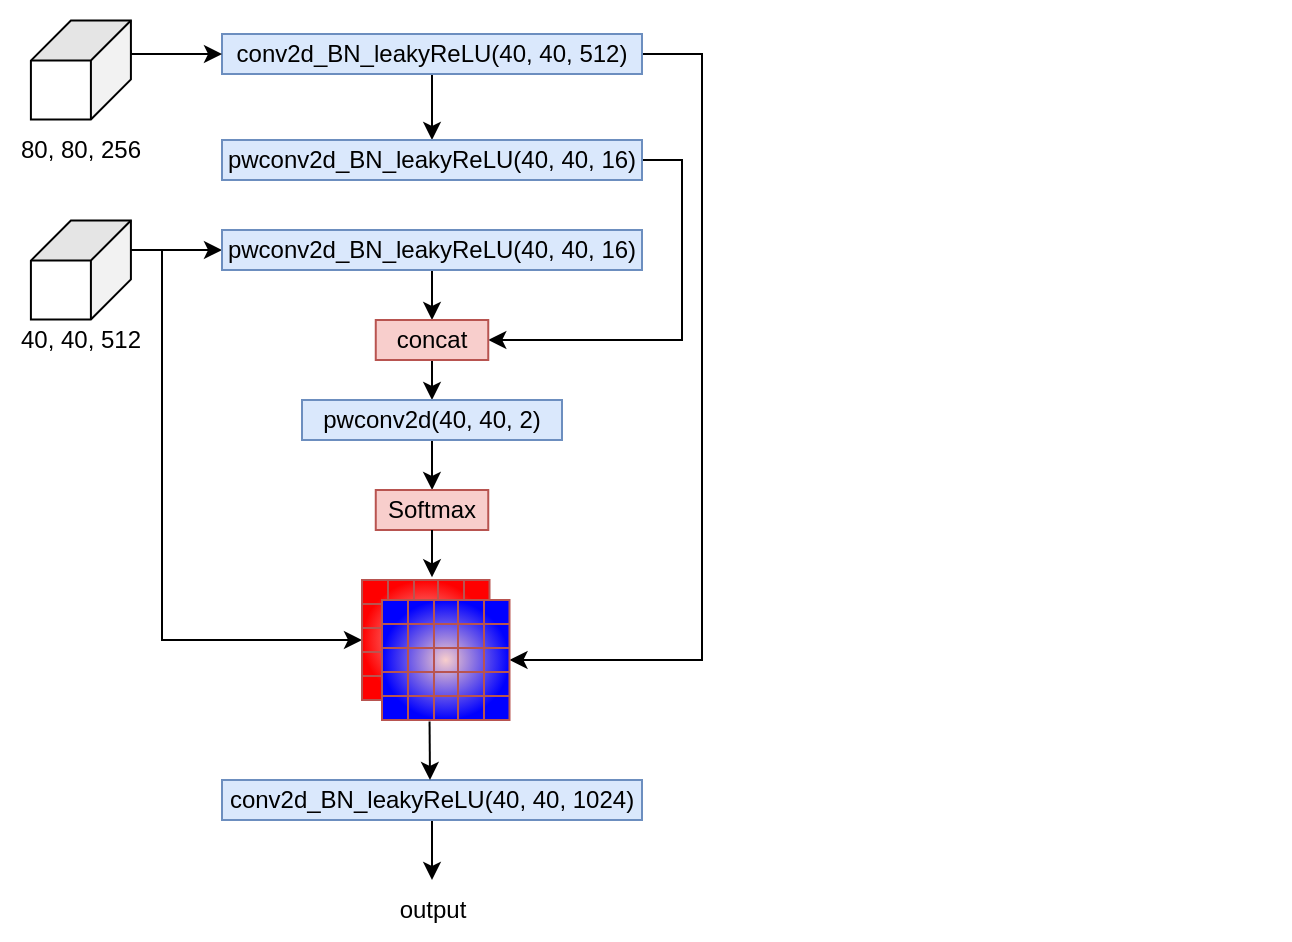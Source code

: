 <mxfile version="22.1.11" type="github">
  <diagram name="第 1 页" id="hDoahNwqy_S9Exu6cREB">
    <mxGraphModel dx="1670" dy="933" grid="1" gridSize="10" guides="1" tooltips="1" connect="1" arrows="1" fold="1" page="1" pageScale="1" pageWidth="827" pageHeight="1169" math="0" shadow="0">
      <root>
        <mxCell id="0" />
        <mxCell id="1" parent="0" />
        <mxCell id="ioGgBvObvTV-smioKkR5-23" value="" style="edgeStyle=orthogonalEdgeStyle;rounded=0;orthogonalLoop=1;jettySize=auto;html=1;" edge="1" parent="1" source="ioGgBvObvTV-smioKkR5-3" target="ioGgBvObvTV-smioKkR5-22">
          <mxGeometry relative="1" as="geometry" />
        </mxCell>
        <mxCell id="ioGgBvObvTV-smioKkR5-223" style="edgeStyle=orthogonalEdgeStyle;rounded=0;orthogonalLoop=1;jettySize=auto;html=1;exitX=1;exitY=0.5;exitDx=0;exitDy=0;entryX=1;entryY=0.5;entryDx=0;entryDy=0;" edge="1" parent="1" source="ioGgBvObvTV-smioKkR5-3" target="ioGgBvObvTV-smioKkR5-66">
          <mxGeometry relative="1" as="geometry">
            <Array as="points">
              <mxPoint x="450" y="367" />
              <mxPoint x="450" y="670" />
            </Array>
          </mxGeometry>
        </mxCell>
        <mxCell id="ioGgBvObvTV-smioKkR5-3" value="conv2d_BN_leakyReLU(40, 40, 512)" style="rounded=0;whiteSpace=wrap;html=1;fillColor=#dae8fc;strokeColor=#6c8ebf;" vertex="1" parent="1">
          <mxGeometry x="210" y="357" width="210" height="20" as="geometry" />
        </mxCell>
        <mxCell id="ioGgBvObvTV-smioKkR5-224" style="edgeStyle=orthogonalEdgeStyle;rounded=0;orthogonalLoop=1;jettySize=auto;html=1;exitX=0;exitY=0;exitDx=14.725;exitDy=0;exitPerimeter=0;entryX=0;entryY=0.5;entryDx=0;entryDy=0;" edge="1" parent="1" source="ioGgBvObvTV-smioKkR5-12" target="ioGgBvObvTV-smioKkR5-3">
          <mxGeometry relative="1" as="geometry">
            <Array as="points">
              <mxPoint x="165" y="367" />
            </Array>
          </mxGeometry>
        </mxCell>
        <mxCell id="ioGgBvObvTV-smioKkR5-12" value="" style="shape=cube;whiteSpace=wrap;html=1;boundedLbl=1;backgroundOutline=1;darkOpacity=0.05;darkOpacity2=0.1;size=20;rotation=90;" vertex="1" parent="1">
          <mxGeometry x="114.73" y="350" width="49.45" height="50" as="geometry" />
        </mxCell>
        <mxCell id="ioGgBvObvTV-smioKkR5-217" style="edgeStyle=orthogonalEdgeStyle;rounded=0;orthogonalLoop=1;jettySize=auto;html=1;exitX=0;exitY=0;exitDx=14.725;exitDy=0;exitPerimeter=0;entryX=0;entryY=0.5;entryDx=0;entryDy=0;" edge="1" parent="1" source="ioGgBvObvTV-smioKkR5-13" target="ioGgBvObvTV-smioKkR5-20">
          <mxGeometry relative="1" as="geometry" />
        </mxCell>
        <mxCell id="ioGgBvObvTV-smioKkR5-220" style="edgeStyle=orthogonalEdgeStyle;rounded=0;orthogonalLoop=1;jettySize=auto;html=1;exitX=0;exitY=0;exitDx=14.725;exitDy=0;exitPerimeter=0;entryX=0;entryY=0.5;entryDx=0;entryDy=0;" edge="1" parent="1" source="ioGgBvObvTV-smioKkR5-13" target="ioGgBvObvTV-smioKkR5-138">
          <mxGeometry relative="1" as="geometry">
            <Array as="points">
              <mxPoint x="180" y="465" />
              <mxPoint x="180" y="660" />
            </Array>
          </mxGeometry>
        </mxCell>
        <mxCell id="ioGgBvObvTV-smioKkR5-13" value="" style="shape=cube;whiteSpace=wrap;html=1;boundedLbl=1;backgroundOutline=1;darkOpacity=0.05;darkOpacity2=0.1;size=20;rotation=90;" vertex="1" parent="1">
          <mxGeometry x="114.73" y="450" width="49.45" height="50" as="geometry" />
        </mxCell>
        <mxCell id="ioGgBvObvTV-smioKkR5-16" value="80, 80, 256" style="text;html=1;align=center;verticalAlign=middle;resizable=0;points=[];autosize=1;strokeColor=none;fillColor=none;" vertex="1" parent="1">
          <mxGeometry x="99.46" y="400" width="80" height="30" as="geometry" />
        </mxCell>
        <mxCell id="ioGgBvObvTV-smioKkR5-17" value="40, 40, 512" style="text;html=1;align=center;verticalAlign=middle;resizable=0;points=[];autosize=1;strokeColor=none;fillColor=none;" vertex="1" parent="1">
          <mxGeometry x="99.46" y="495" width="80" height="30" as="geometry" />
        </mxCell>
        <mxCell id="ioGgBvObvTV-smioKkR5-208" style="edgeStyle=orthogonalEdgeStyle;rounded=0;orthogonalLoop=1;jettySize=auto;html=1;exitX=0.5;exitY=1;exitDx=0;exitDy=0;entryX=0.5;entryY=0;entryDx=0;entryDy=0;" edge="1" parent="1" source="ioGgBvObvTV-smioKkR5-20" target="ioGgBvObvTV-smioKkR5-24">
          <mxGeometry relative="1" as="geometry" />
        </mxCell>
        <mxCell id="ioGgBvObvTV-smioKkR5-20" value="pwconv2d_BN_leakyReLU(40, 40, 16)" style="rounded=0;whiteSpace=wrap;html=1;fillColor=#dae8fc;strokeColor=#6c8ebf;" vertex="1" parent="1">
          <mxGeometry x="210" y="455" width="210" height="20" as="geometry" />
        </mxCell>
        <mxCell id="ioGgBvObvTV-smioKkR5-218" style="edgeStyle=orthogonalEdgeStyle;rounded=0;orthogonalLoop=1;jettySize=auto;html=1;exitX=1;exitY=0.5;exitDx=0;exitDy=0;entryX=1;entryY=0.5;entryDx=0;entryDy=0;" edge="1" parent="1" source="ioGgBvObvTV-smioKkR5-22" target="ioGgBvObvTV-smioKkR5-24">
          <mxGeometry relative="1" as="geometry" />
        </mxCell>
        <mxCell id="ioGgBvObvTV-smioKkR5-22" value="pwconv2d_BN_leakyReLU(40, 40, 16)" style="rounded=0;whiteSpace=wrap;html=1;fillColor=#dae8fc;strokeColor=#6c8ebf;" vertex="1" parent="1">
          <mxGeometry x="210" y="410" width="210" height="20" as="geometry" />
        </mxCell>
        <mxCell id="ioGgBvObvTV-smioKkR5-209" style="edgeStyle=orthogonalEdgeStyle;rounded=0;orthogonalLoop=1;jettySize=auto;html=1;exitX=0.5;exitY=1;exitDx=0;exitDy=0;entryX=0.5;entryY=0;entryDx=0;entryDy=0;" edge="1" parent="1" source="ioGgBvObvTV-smioKkR5-24" target="ioGgBvObvTV-smioKkR5-27">
          <mxGeometry relative="1" as="geometry" />
        </mxCell>
        <mxCell id="ioGgBvObvTV-smioKkR5-24" value="concat" style="rounded=0;whiteSpace=wrap;html=1;fillColor=#f8cecc;strokeColor=#b85450;" vertex="1" parent="1">
          <mxGeometry x="286.88" y="500" width="56.25" height="20" as="geometry" />
        </mxCell>
        <mxCell id="ioGgBvObvTV-smioKkR5-211" value="" style="edgeStyle=orthogonalEdgeStyle;rounded=0;orthogonalLoop=1;jettySize=auto;html=1;" edge="1" parent="1" source="ioGgBvObvTV-smioKkR5-27" target="ioGgBvObvTV-smioKkR5-204">
          <mxGeometry relative="1" as="geometry" />
        </mxCell>
        <mxCell id="ioGgBvObvTV-smioKkR5-27" value="pwconv2d(40, 40, 2)" style="rounded=0;whiteSpace=wrap;html=1;fillColor=#dae8fc;strokeColor=#6c8ebf;" vertex="1" parent="1">
          <mxGeometry x="250" y="540" width="130" height="20" as="geometry" />
        </mxCell>
        <mxCell id="ioGgBvObvTV-smioKkR5-189" value="" style="group" vertex="1" connectable="0" parent="1">
          <mxGeometry x="670" y="340" width="73.75" height="70" as="geometry" />
        </mxCell>
        <mxCell id="ioGgBvObvTV-smioKkR5-125" value="" style="shape=table;startSize=0;container=1;collapsible=0;childLayout=tableLayout;fillColor=#f8cecc;gradientColor=#FF0000;strokeColor=#b85450;gradientDirection=radial;" vertex="1" parent="ioGgBvObvTV-smioKkR5-189">
          <mxGeometry x="-390" y="290" width="63.75" height="60" as="geometry" />
        </mxCell>
        <mxCell id="ioGgBvObvTV-smioKkR5-126" value="" style="shape=tableRow;horizontal=0;startSize=0;swimlaneHead=0;swimlaneBody=0;strokeColor=inherit;top=0;left=0;bottom=0;right=0;collapsible=0;dropTarget=0;fillColor=none;points=[[0,0.5],[1,0.5]];portConstraint=eastwest;" vertex="1" parent="ioGgBvObvTV-smioKkR5-125">
          <mxGeometry width="63.75" height="12" as="geometry" />
        </mxCell>
        <mxCell id="ioGgBvObvTV-smioKkR5-127" value="" style="shape=partialRectangle;html=1;whiteSpace=wrap;connectable=0;strokeColor=inherit;overflow=hidden;fillColor=none;top=0;left=0;bottom=0;right=0;pointerEvents=1;opacity=50;" vertex="1" parent="ioGgBvObvTV-smioKkR5-126">
          <mxGeometry width="13" height="12" as="geometry">
            <mxRectangle width="13" height="12" as="alternateBounds" />
          </mxGeometry>
        </mxCell>
        <mxCell id="ioGgBvObvTV-smioKkR5-128" value="" style="shape=partialRectangle;html=1;whiteSpace=wrap;connectable=0;strokeColor=inherit;overflow=hidden;fillColor=none;top=0;left=0;bottom=0;right=0;pointerEvents=1;" vertex="1" parent="ioGgBvObvTV-smioKkR5-126">
          <mxGeometry x="13" width="13" height="12" as="geometry">
            <mxRectangle width="13" height="12" as="alternateBounds" />
          </mxGeometry>
        </mxCell>
        <mxCell id="ioGgBvObvTV-smioKkR5-129" value="" style="shape=partialRectangle;html=1;whiteSpace=wrap;connectable=0;strokeColor=inherit;overflow=hidden;fillColor=none;top=0;left=0;bottom=0;right=0;pointerEvents=1;" vertex="1" parent="ioGgBvObvTV-smioKkR5-126">
          <mxGeometry x="26" width="12" height="12" as="geometry">
            <mxRectangle width="12" height="12" as="alternateBounds" />
          </mxGeometry>
        </mxCell>
        <mxCell id="ioGgBvObvTV-smioKkR5-130" value="" style="shape=partialRectangle;html=1;whiteSpace=wrap;connectable=0;strokeColor=inherit;overflow=hidden;fillColor=none;top=0;left=0;bottom=0;right=0;pointerEvents=1;" vertex="1" parent="ioGgBvObvTV-smioKkR5-126">
          <mxGeometry x="38" width="13" height="12" as="geometry">
            <mxRectangle width="13" height="12" as="alternateBounds" />
          </mxGeometry>
        </mxCell>
        <mxCell id="ioGgBvObvTV-smioKkR5-131" value="" style="shape=partialRectangle;html=1;whiteSpace=wrap;connectable=0;strokeColor=inherit;overflow=hidden;fillColor=none;top=0;left=0;bottom=0;right=0;pointerEvents=1;" vertex="1" parent="ioGgBvObvTV-smioKkR5-126">
          <mxGeometry x="51" width="13" height="12" as="geometry">
            <mxRectangle width="13" height="12" as="alternateBounds" />
          </mxGeometry>
        </mxCell>
        <mxCell id="ioGgBvObvTV-smioKkR5-132" value="" style="shape=tableRow;horizontal=0;startSize=0;swimlaneHead=0;swimlaneBody=0;strokeColor=inherit;top=0;left=0;bottom=0;right=0;collapsible=0;dropTarget=0;fillColor=none;points=[[0,0.5],[1,0.5]];portConstraint=eastwest;" vertex="1" parent="ioGgBvObvTV-smioKkR5-125">
          <mxGeometry y="12" width="63.75" height="12" as="geometry" />
        </mxCell>
        <mxCell id="ioGgBvObvTV-smioKkR5-133" value="" style="shape=partialRectangle;html=1;whiteSpace=wrap;connectable=0;strokeColor=inherit;overflow=hidden;fillColor=none;top=0;left=0;bottom=0;right=0;pointerEvents=1;" vertex="1" parent="ioGgBvObvTV-smioKkR5-132">
          <mxGeometry width="13" height="12" as="geometry">
            <mxRectangle width="13" height="12" as="alternateBounds" />
          </mxGeometry>
        </mxCell>
        <mxCell id="ioGgBvObvTV-smioKkR5-134" value="" style="shape=partialRectangle;html=1;whiteSpace=wrap;connectable=0;strokeColor=inherit;overflow=hidden;fillColor=none;top=0;left=0;bottom=0;right=0;pointerEvents=1;" vertex="1" parent="ioGgBvObvTV-smioKkR5-132">
          <mxGeometry x="13" width="13" height="12" as="geometry">
            <mxRectangle width="13" height="12" as="alternateBounds" />
          </mxGeometry>
        </mxCell>
        <mxCell id="ioGgBvObvTV-smioKkR5-135" value="" style="shape=partialRectangle;html=1;whiteSpace=wrap;connectable=0;strokeColor=inherit;overflow=hidden;fillColor=none;top=0;left=0;bottom=0;right=0;pointerEvents=1;" vertex="1" parent="ioGgBvObvTV-smioKkR5-132">
          <mxGeometry x="26" width="12" height="12" as="geometry">
            <mxRectangle width="12" height="12" as="alternateBounds" />
          </mxGeometry>
        </mxCell>
        <mxCell id="ioGgBvObvTV-smioKkR5-136" value="" style="shape=partialRectangle;html=1;whiteSpace=wrap;connectable=0;strokeColor=inherit;overflow=hidden;fillColor=none;top=0;left=0;bottom=0;right=0;pointerEvents=1;" vertex="1" parent="ioGgBvObvTV-smioKkR5-132">
          <mxGeometry x="38" width="13" height="12" as="geometry">
            <mxRectangle width="13" height="12" as="alternateBounds" />
          </mxGeometry>
        </mxCell>
        <mxCell id="ioGgBvObvTV-smioKkR5-137" value="" style="shape=partialRectangle;html=1;whiteSpace=wrap;connectable=0;strokeColor=inherit;overflow=hidden;fillColor=none;top=0;left=0;bottom=0;right=0;pointerEvents=1;" vertex="1" parent="ioGgBvObvTV-smioKkR5-132">
          <mxGeometry x="51" width="13" height="12" as="geometry">
            <mxRectangle width="13" height="12" as="alternateBounds" />
          </mxGeometry>
        </mxCell>
        <mxCell id="ioGgBvObvTV-smioKkR5-138" value="" style="shape=tableRow;horizontal=0;startSize=0;swimlaneHead=0;swimlaneBody=0;strokeColor=inherit;top=0;left=0;bottom=0;right=0;collapsible=0;dropTarget=0;fillColor=none;points=[[0,0.5],[1,0.5]];portConstraint=eastwest;" vertex="1" parent="ioGgBvObvTV-smioKkR5-125">
          <mxGeometry y="24" width="63.75" height="12" as="geometry" />
        </mxCell>
        <mxCell id="ioGgBvObvTV-smioKkR5-139" value="" style="shape=partialRectangle;html=1;whiteSpace=wrap;connectable=0;strokeColor=inherit;overflow=hidden;fillColor=none;top=0;left=0;bottom=0;right=0;pointerEvents=1;" vertex="1" parent="ioGgBvObvTV-smioKkR5-138">
          <mxGeometry width="13" height="12" as="geometry">
            <mxRectangle width="13" height="12" as="alternateBounds" />
          </mxGeometry>
        </mxCell>
        <mxCell id="ioGgBvObvTV-smioKkR5-140" value="" style="shape=partialRectangle;html=1;whiteSpace=wrap;connectable=0;strokeColor=inherit;overflow=hidden;fillColor=none;top=0;left=0;bottom=0;right=0;pointerEvents=1;" vertex="1" parent="ioGgBvObvTV-smioKkR5-138">
          <mxGeometry x="13" width="13" height="12" as="geometry">
            <mxRectangle width="13" height="12" as="alternateBounds" />
          </mxGeometry>
        </mxCell>
        <mxCell id="ioGgBvObvTV-smioKkR5-141" value="" style="shape=partialRectangle;html=1;whiteSpace=wrap;connectable=0;strokeColor=inherit;overflow=hidden;fillColor=none;top=0;left=0;bottom=0;right=0;pointerEvents=1;" vertex="1" parent="ioGgBvObvTV-smioKkR5-138">
          <mxGeometry x="26" width="12" height="12" as="geometry">
            <mxRectangle width="12" height="12" as="alternateBounds" />
          </mxGeometry>
        </mxCell>
        <mxCell id="ioGgBvObvTV-smioKkR5-142" value="" style="shape=partialRectangle;html=1;whiteSpace=wrap;connectable=0;strokeColor=inherit;overflow=hidden;fillColor=none;top=0;left=0;bottom=0;right=0;pointerEvents=1;" vertex="1" parent="ioGgBvObvTV-smioKkR5-138">
          <mxGeometry x="38" width="13" height="12" as="geometry">
            <mxRectangle width="13" height="12" as="alternateBounds" />
          </mxGeometry>
        </mxCell>
        <mxCell id="ioGgBvObvTV-smioKkR5-143" value="" style="shape=partialRectangle;html=1;whiteSpace=wrap;connectable=0;strokeColor=inherit;overflow=hidden;fillColor=none;top=0;left=0;bottom=0;right=0;pointerEvents=1;" vertex="1" parent="ioGgBvObvTV-smioKkR5-138">
          <mxGeometry x="51" width="13" height="12" as="geometry">
            <mxRectangle width="13" height="12" as="alternateBounds" />
          </mxGeometry>
        </mxCell>
        <mxCell id="ioGgBvObvTV-smioKkR5-144" value="" style="shape=tableRow;horizontal=0;startSize=0;swimlaneHead=0;swimlaneBody=0;strokeColor=inherit;top=0;left=0;bottom=0;right=0;collapsible=0;dropTarget=0;fillColor=none;points=[[0,0.5],[1,0.5]];portConstraint=eastwest;" vertex="1" parent="ioGgBvObvTV-smioKkR5-125">
          <mxGeometry y="36" width="63.75" height="12" as="geometry" />
        </mxCell>
        <mxCell id="ioGgBvObvTV-smioKkR5-145" value="" style="shape=partialRectangle;html=1;whiteSpace=wrap;connectable=0;strokeColor=inherit;overflow=hidden;fillColor=none;top=0;left=0;bottom=0;right=0;pointerEvents=1;" vertex="1" parent="ioGgBvObvTV-smioKkR5-144">
          <mxGeometry width="13" height="12" as="geometry">
            <mxRectangle width="13" height="12" as="alternateBounds" />
          </mxGeometry>
        </mxCell>
        <mxCell id="ioGgBvObvTV-smioKkR5-146" value="" style="shape=partialRectangle;html=1;whiteSpace=wrap;connectable=0;strokeColor=inherit;overflow=hidden;fillColor=none;top=0;left=0;bottom=0;right=0;pointerEvents=1;" vertex="1" parent="ioGgBvObvTV-smioKkR5-144">
          <mxGeometry x="13" width="13" height="12" as="geometry">
            <mxRectangle width="13" height="12" as="alternateBounds" />
          </mxGeometry>
        </mxCell>
        <mxCell id="ioGgBvObvTV-smioKkR5-147" value="" style="shape=partialRectangle;html=1;whiteSpace=wrap;connectable=0;strokeColor=inherit;overflow=hidden;fillColor=none;top=0;left=0;bottom=0;right=0;pointerEvents=1;" vertex="1" parent="ioGgBvObvTV-smioKkR5-144">
          <mxGeometry x="26" width="12" height="12" as="geometry">
            <mxRectangle width="12" height="12" as="alternateBounds" />
          </mxGeometry>
        </mxCell>
        <mxCell id="ioGgBvObvTV-smioKkR5-148" value="" style="shape=partialRectangle;html=1;whiteSpace=wrap;connectable=0;strokeColor=inherit;overflow=hidden;fillColor=none;top=0;left=0;bottom=0;right=0;pointerEvents=1;" vertex="1" parent="ioGgBvObvTV-smioKkR5-144">
          <mxGeometry x="38" width="13" height="12" as="geometry">
            <mxRectangle width="13" height="12" as="alternateBounds" />
          </mxGeometry>
        </mxCell>
        <mxCell id="ioGgBvObvTV-smioKkR5-149" value="" style="shape=partialRectangle;html=1;whiteSpace=wrap;connectable=0;strokeColor=inherit;overflow=hidden;fillColor=none;top=0;left=0;bottom=0;right=0;pointerEvents=1;" vertex="1" parent="ioGgBvObvTV-smioKkR5-144">
          <mxGeometry x="51" width="13" height="12" as="geometry">
            <mxRectangle width="13" height="12" as="alternateBounds" />
          </mxGeometry>
        </mxCell>
        <mxCell id="ioGgBvObvTV-smioKkR5-150" value="" style="shape=tableRow;horizontal=0;startSize=0;swimlaneHead=0;swimlaneBody=0;strokeColor=inherit;top=0;left=0;bottom=0;right=0;collapsible=0;dropTarget=0;fillColor=none;points=[[0,0.5],[1,0.5]];portConstraint=eastwest;" vertex="1" parent="ioGgBvObvTV-smioKkR5-125">
          <mxGeometry y="48" width="63.75" height="12" as="geometry" />
        </mxCell>
        <mxCell id="ioGgBvObvTV-smioKkR5-151" value="" style="shape=partialRectangle;html=1;whiteSpace=wrap;connectable=0;strokeColor=inherit;overflow=hidden;fillColor=none;top=0;left=0;bottom=0;right=0;pointerEvents=1;" vertex="1" parent="ioGgBvObvTV-smioKkR5-150">
          <mxGeometry width="13" height="12" as="geometry">
            <mxRectangle width="13" height="12" as="alternateBounds" />
          </mxGeometry>
        </mxCell>
        <mxCell id="ioGgBvObvTV-smioKkR5-152" value="" style="shape=partialRectangle;html=1;whiteSpace=wrap;connectable=0;strokeColor=inherit;overflow=hidden;fillColor=none;top=0;left=0;bottom=0;right=0;pointerEvents=1;" vertex="1" parent="ioGgBvObvTV-smioKkR5-150">
          <mxGeometry x="13" width="13" height="12" as="geometry">
            <mxRectangle width="13" height="12" as="alternateBounds" />
          </mxGeometry>
        </mxCell>
        <mxCell id="ioGgBvObvTV-smioKkR5-153" value="" style="shape=partialRectangle;html=1;whiteSpace=wrap;connectable=0;strokeColor=inherit;overflow=hidden;fillColor=none;top=0;left=0;bottom=0;right=0;pointerEvents=1;" vertex="1" parent="ioGgBvObvTV-smioKkR5-150">
          <mxGeometry x="26" width="12" height="12" as="geometry">
            <mxRectangle width="12" height="12" as="alternateBounds" />
          </mxGeometry>
        </mxCell>
        <mxCell id="ioGgBvObvTV-smioKkR5-154" value="" style="shape=partialRectangle;html=1;whiteSpace=wrap;connectable=0;strokeColor=inherit;overflow=hidden;fillColor=none;top=0;left=0;bottom=0;right=0;pointerEvents=1;" vertex="1" parent="ioGgBvObvTV-smioKkR5-150">
          <mxGeometry x="38" width="13" height="12" as="geometry">
            <mxRectangle width="13" height="12" as="alternateBounds" />
          </mxGeometry>
        </mxCell>
        <mxCell id="ioGgBvObvTV-smioKkR5-155" value="" style="shape=partialRectangle;html=1;whiteSpace=wrap;connectable=0;strokeColor=inherit;overflow=hidden;fillColor=none;top=0;left=0;bottom=0;right=0;pointerEvents=1;" vertex="1" parent="ioGgBvObvTV-smioKkR5-150">
          <mxGeometry x="51" width="13" height="12" as="geometry">
            <mxRectangle width="13" height="12" as="alternateBounds" />
          </mxGeometry>
        </mxCell>
        <mxCell id="ioGgBvObvTV-smioKkR5-188" value="" style="group" vertex="1" connectable="0" parent="ioGgBvObvTV-smioKkR5-189">
          <mxGeometry x="-380" y="300" width="63.75" height="60" as="geometry" />
        </mxCell>
        <mxCell id="ioGgBvObvTV-smioKkR5-186" value="" style="whiteSpace=wrap;html=1;aspect=fixed;" vertex="1" parent="ioGgBvObvTV-smioKkR5-188">
          <mxGeometry width="60" height="60" as="geometry" />
        </mxCell>
        <mxCell id="ioGgBvObvTV-smioKkR5-53" value="" style="shape=table;startSize=0;container=1;collapsible=0;childLayout=tableLayout;fillColor=#f8cecc;gradientColor=#0000FF;strokeColor=#b85450;gradientDirection=radial;swimlaneFillColor=none;" vertex="1" parent="ioGgBvObvTV-smioKkR5-188">
          <mxGeometry width="63.75" height="60" as="geometry" />
        </mxCell>
        <mxCell id="ioGgBvObvTV-smioKkR5-54" value="" style="shape=tableRow;horizontal=0;startSize=0;swimlaneHead=0;swimlaneBody=0;strokeColor=inherit;top=0;left=0;bottom=0;right=0;collapsible=0;dropTarget=0;fillColor=none;points=[[0,0.5],[1,0.5]];portConstraint=eastwest;" vertex="1" parent="ioGgBvObvTV-smioKkR5-53">
          <mxGeometry width="63.75" height="12" as="geometry" />
        </mxCell>
        <mxCell id="ioGgBvObvTV-smioKkR5-55" value="" style="shape=partialRectangle;html=1;whiteSpace=wrap;connectable=0;strokeColor=inherit;overflow=hidden;fillColor=none;top=0;left=0;bottom=0;right=0;pointerEvents=1;" vertex="1" parent="ioGgBvObvTV-smioKkR5-54">
          <mxGeometry width="13" height="12" as="geometry">
            <mxRectangle width="13" height="12" as="alternateBounds" />
          </mxGeometry>
        </mxCell>
        <mxCell id="ioGgBvObvTV-smioKkR5-56" value="" style="shape=partialRectangle;html=1;whiteSpace=wrap;connectable=0;strokeColor=inherit;overflow=hidden;fillColor=none;top=0;left=0;bottom=0;right=0;pointerEvents=1;" vertex="1" parent="ioGgBvObvTV-smioKkR5-54">
          <mxGeometry x="13" width="13" height="12" as="geometry">
            <mxRectangle width="13" height="12" as="alternateBounds" />
          </mxGeometry>
        </mxCell>
        <mxCell id="ioGgBvObvTV-smioKkR5-57" value="" style="shape=partialRectangle;html=1;whiteSpace=wrap;connectable=0;strokeColor=inherit;overflow=hidden;fillColor=none;top=0;left=0;bottom=0;right=0;pointerEvents=1;" vertex="1" parent="ioGgBvObvTV-smioKkR5-54">
          <mxGeometry x="26" width="12" height="12" as="geometry">
            <mxRectangle width="12" height="12" as="alternateBounds" />
          </mxGeometry>
        </mxCell>
        <mxCell id="ioGgBvObvTV-smioKkR5-58" value="" style="shape=partialRectangle;html=1;whiteSpace=wrap;connectable=0;strokeColor=inherit;overflow=hidden;fillColor=none;top=0;left=0;bottom=0;right=0;pointerEvents=1;" vertex="1" parent="ioGgBvObvTV-smioKkR5-54">
          <mxGeometry x="38" width="13" height="12" as="geometry">
            <mxRectangle width="13" height="12" as="alternateBounds" />
          </mxGeometry>
        </mxCell>
        <mxCell id="ioGgBvObvTV-smioKkR5-59" value="" style="shape=partialRectangle;html=1;whiteSpace=wrap;connectable=0;strokeColor=inherit;overflow=hidden;fillColor=none;top=0;left=0;bottom=0;right=0;pointerEvents=1;" vertex="1" parent="ioGgBvObvTV-smioKkR5-54">
          <mxGeometry x="51" width="13" height="12" as="geometry">
            <mxRectangle width="13" height="12" as="alternateBounds" />
          </mxGeometry>
        </mxCell>
        <mxCell id="ioGgBvObvTV-smioKkR5-60" value="" style="shape=tableRow;horizontal=0;startSize=0;swimlaneHead=0;swimlaneBody=0;strokeColor=inherit;top=0;left=0;bottom=0;right=0;collapsible=0;dropTarget=0;fillColor=none;points=[[0,0.5],[1,0.5]];portConstraint=eastwest;" vertex="1" parent="ioGgBvObvTV-smioKkR5-53">
          <mxGeometry y="12" width="63.75" height="12" as="geometry" />
        </mxCell>
        <mxCell id="ioGgBvObvTV-smioKkR5-61" value="" style="shape=partialRectangle;html=1;whiteSpace=wrap;connectable=0;strokeColor=inherit;overflow=hidden;fillColor=none;top=0;left=0;bottom=0;right=0;pointerEvents=1;opacity=60;" vertex="1" parent="ioGgBvObvTV-smioKkR5-60">
          <mxGeometry width="13" height="12" as="geometry">
            <mxRectangle width="13" height="12" as="alternateBounds" />
          </mxGeometry>
        </mxCell>
        <mxCell id="ioGgBvObvTV-smioKkR5-62" value="" style="shape=partialRectangle;html=1;whiteSpace=wrap;connectable=0;strokeColor=inherit;overflow=hidden;fillColor=none;top=0;left=0;bottom=0;right=0;pointerEvents=1;" vertex="1" parent="ioGgBvObvTV-smioKkR5-60">
          <mxGeometry x="13" width="13" height="12" as="geometry">
            <mxRectangle width="13" height="12" as="alternateBounds" />
          </mxGeometry>
        </mxCell>
        <mxCell id="ioGgBvObvTV-smioKkR5-63" value="" style="shape=partialRectangle;html=1;whiteSpace=wrap;connectable=0;strokeColor=inherit;overflow=hidden;fillColor=none;top=0;left=0;bottom=0;right=0;pointerEvents=1;" vertex="1" parent="ioGgBvObvTV-smioKkR5-60">
          <mxGeometry x="26" width="12" height="12" as="geometry">
            <mxRectangle width="12" height="12" as="alternateBounds" />
          </mxGeometry>
        </mxCell>
        <mxCell id="ioGgBvObvTV-smioKkR5-64" value="" style="shape=partialRectangle;html=1;whiteSpace=wrap;connectable=0;strokeColor=inherit;overflow=hidden;fillColor=none;top=0;left=0;bottom=0;right=0;pointerEvents=1;" vertex="1" parent="ioGgBvObvTV-smioKkR5-60">
          <mxGeometry x="38" width="13" height="12" as="geometry">
            <mxRectangle width="13" height="12" as="alternateBounds" />
          </mxGeometry>
        </mxCell>
        <mxCell id="ioGgBvObvTV-smioKkR5-65" value="" style="shape=partialRectangle;html=1;whiteSpace=wrap;connectable=0;strokeColor=inherit;overflow=hidden;fillColor=none;top=0;left=0;bottom=0;right=0;pointerEvents=1;" vertex="1" parent="ioGgBvObvTV-smioKkR5-60">
          <mxGeometry x="51" width="13" height="12" as="geometry">
            <mxRectangle width="13" height="12" as="alternateBounds" />
          </mxGeometry>
        </mxCell>
        <mxCell id="ioGgBvObvTV-smioKkR5-66" value="" style="shape=tableRow;horizontal=0;startSize=0;swimlaneHead=0;swimlaneBody=0;strokeColor=inherit;top=0;left=0;bottom=0;right=0;collapsible=0;dropTarget=0;fillColor=none;points=[[0,0.5],[1,0.5]];portConstraint=eastwest;" vertex="1" parent="ioGgBvObvTV-smioKkR5-53">
          <mxGeometry y="24" width="63.75" height="12" as="geometry" />
        </mxCell>
        <mxCell id="ioGgBvObvTV-smioKkR5-67" value="" style="shape=partialRectangle;html=1;whiteSpace=wrap;connectable=0;strokeColor=inherit;overflow=hidden;fillColor=none;top=0;left=0;bottom=0;right=0;pointerEvents=1;" vertex="1" parent="ioGgBvObvTV-smioKkR5-66">
          <mxGeometry width="13" height="12" as="geometry">
            <mxRectangle width="13" height="12" as="alternateBounds" />
          </mxGeometry>
        </mxCell>
        <mxCell id="ioGgBvObvTV-smioKkR5-68" value="" style="shape=partialRectangle;html=1;whiteSpace=wrap;connectable=0;strokeColor=inherit;overflow=hidden;fillColor=none;top=0;left=0;bottom=0;right=0;pointerEvents=1;" vertex="1" parent="ioGgBvObvTV-smioKkR5-66">
          <mxGeometry x="13" width="13" height="12" as="geometry">
            <mxRectangle width="13" height="12" as="alternateBounds" />
          </mxGeometry>
        </mxCell>
        <mxCell id="ioGgBvObvTV-smioKkR5-69" value="" style="shape=partialRectangle;html=1;whiteSpace=wrap;connectable=0;strokeColor=inherit;overflow=hidden;fillColor=none;top=0;left=0;bottom=0;right=0;pointerEvents=1;" vertex="1" parent="ioGgBvObvTV-smioKkR5-66">
          <mxGeometry x="26" width="12" height="12" as="geometry">
            <mxRectangle width="12" height="12" as="alternateBounds" />
          </mxGeometry>
        </mxCell>
        <mxCell id="ioGgBvObvTV-smioKkR5-70" value="" style="shape=partialRectangle;html=1;whiteSpace=wrap;connectable=0;strokeColor=inherit;overflow=hidden;fillColor=none;top=0;left=0;bottom=0;right=0;pointerEvents=1;" vertex="1" parent="ioGgBvObvTV-smioKkR5-66">
          <mxGeometry x="38" width="13" height="12" as="geometry">
            <mxRectangle width="13" height="12" as="alternateBounds" />
          </mxGeometry>
        </mxCell>
        <mxCell id="ioGgBvObvTV-smioKkR5-71" value="" style="shape=partialRectangle;html=1;whiteSpace=wrap;connectable=0;strokeColor=inherit;overflow=hidden;fillColor=none;top=0;left=0;bottom=0;right=0;pointerEvents=1;" vertex="1" parent="ioGgBvObvTV-smioKkR5-66">
          <mxGeometry x="51" width="13" height="12" as="geometry">
            <mxRectangle width="13" height="12" as="alternateBounds" />
          </mxGeometry>
        </mxCell>
        <mxCell id="ioGgBvObvTV-smioKkR5-72" value="" style="shape=tableRow;horizontal=0;startSize=0;swimlaneHead=0;swimlaneBody=0;strokeColor=inherit;top=0;left=0;bottom=0;right=0;collapsible=0;dropTarget=0;fillColor=none;points=[[0,0.5],[1,0.5]];portConstraint=eastwest;" vertex="1" parent="ioGgBvObvTV-smioKkR5-53">
          <mxGeometry y="36" width="63.75" height="12" as="geometry" />
        </mxCell>
        <mxCell id="ioGgBvObvTV-smioKkR5-73" value="" style="shape=partialRectangle;html=1;whiteSpace=wrap;connectable=0;strokeColor=inherit;overflow=hidden;fillColor=none;top=0;left=0;bottom=0;right=0;pointerEvents=1;" vertex="1" parent="ioGgBvObvTV-smioKkR5-72">
          <mxGeometry width="13" height="12" as="geometry">
            <mxRectangle width="13" height="12" as="alternateBounds" />
          </mxGeometry>
        </mxCell>
        <mxCell id="ioGgBvObvTV-smioKkR5-74" value="" style="shape=partialRectangle;html=1;whiteSpace=wrap;connectable=0;strokeColor=inherit;overflow=hidden;fillColor=none;top=0;left=0;bottom=0;right=0;pointerEvents=1;" vertex="1" parent="ioGgBvObvTV-smioKkR5-72">
          <mxGeometry x="13" width="13" height="12" as="geometry">
            <mxRectangle width="13" height="12" as="alternateBounds" />
          </mxGeometry>
        </mxCell>
        <mxCell id="ioGgBvObvTV-smioKkR5-75" value="" style="shape=partialRectangle;html=1;whiteSpace=wrap;connectable=0;strokeColor=inherit;overflow=hidden;fillColor=none;top=0;left=0;bottom=0;right=0;pointerEvents=1;" vertex="1" parent="ioGgBvObvTV-smioKkR5-72">
          <mxGeometry x="26" width="12" height="12" as="geometry">
            <mxRectangle width="12" height="12" as="alternateBounds" />
          </mxGeometry>
        </mxCell>
        <mxCell id="ioGgBvObvTV-smioKkR5-76" value="" style="shape=partialRectangle;html=1;whiteSpace=wrap;connectable=0;strokeColor=inherit;overflow=hidden;fillColor=none;top=0;left=0;bottom=0;right=0;pointerEvents=1;" vertex="1" parent="ioGgBvObvTV-smioKkR5-72">
          <mxGeometry x="38" width="13" height="12" as="geometry">
            <mxRectangle width="13" height="12" as="alternateBounds" />
          </mxGeometry>
        </mxCell>
        <mxCell id="ioGgBvObvTV-smioKkR5-77" value="" style="shape=partialRectangle;html=1;whiteSpace=wrap;connectable=0;strokeColor=inherit;overflow=hidden;fillColor=none;top=0;left=0;bottom=0;right=0;pointerEvents=1;" vertex="1" parent="ioGgBvObvTV-smioKkR5-72">
          <mxGeometry x="51" width="13" height="12" as="geometry">
            <mxRectangle width="13" height="12" as="alternateBounds" />
          </mxGeometry>
        </mxCell>
        <mxCell id="ioGgBvObvTV-smioKkR5-78" value="" style="shape=tableRow;horizontal=0;startSize=0;swimlaneHead=0;swimlaneBody=0;strokeColor=inherit;top=0;left=0;bottom=0;right=0;collapsible=0;dropTarget=0;fillColor=none;points=[[0,0.5],[1,0.5]];portConstraint=eastwest;" vertex="1" parent="ioGgBvObvTV-smioKkR5-53">
          <mxGeometry y="48" width="63.75" height="12" as="geometry" />
        </mxCell>
        <mxCell id="ioGgBvObvTV-smioKkR5-79" value="" style="shape=partialRectangle;html=1;whiteSpace=wrap;connectable=0;strokeColor=inherit;overflow=hidden;fillColor=none;top=0;left=0;bottom=0;right=0;pointerEvents=1;" vertex="1" parent="ioGgBvObvTV-smioKkR5-78">
          <mxGeometry width="13" height="12" as="geometry">
            <mxRectangle width="13" height="12" as="alternateBounds" />
          </mxGeometry>
        </mxCell>
        <mxCell id="ioGgBvObvTV-smioKkR5-80" value="" style="shape=partialRectangle;html=1;whiteSpace=wrap;connectable=0;strokeColor=inherit;overflow=hidden;fillColor=none;top=0;left=0;bottom=0;right=0;pointerEvents=1;" vertex="1" parent="ioGgBvObvTV-smioKkR5-78">
          <mxGeometry x="13" width="13" height="12" as="geometry">
            <mxRectangle width="13" height="12" as="alternateBounds" />
          </mxGeometry>
        </mxCell>
        <mxCell id="ioGgBvObvTV-smioKkR5-81" value="" style="shape=partialRectangle;html=1;whiteSpace=wrap;connectable=0;strokeColor=inherit;overflow=hidden;fillColor=none;top=0;left=0;bottom=0;right=0;pointerEvents=1;" vertex="1" parent="ioGgBvObvTV-smioKkR5-78">
          <mxGeometry x="26" width="12" height="12" as="geometry">
            <mxRectangle width="12" height="12" as="alternateBounds" />
          </mxGeometry>
        </mxCell>
        <mxCell id="ioGgBvObvTV-smioKkR5-82" value="" style="shape=partialRectangle;html=1;whiteSpace=wrap;connectable=0;strokeColor=inherit;overflow=hidden;fillColor=none;top=0;left=0;bottom=0;right=0;pointerEvents=1;" vertex="1" parent="ioGgBvObvTV-smioKkR5-78">
          <mxGeometry x="38" width="13" height="12" as="geometry">
            <mxRectangle width="13" height="12" as="alternateBounds" />
          </mxGeometry>
        </mxCell>
        <mxCell id="ioGgBvObvTV-smioKkR5-83" value="" style="shape=partialRectangle;html=1;whiteSpace=wrap;connectable=0;strokeColor=inherit;overflow=hidden;fillColor=none;top=0;left=0;bottom=0;right=0;pointerEvents=1;" vertex="1" parent="ioGgBvObvTV-smioKkR5-78">
          <mxGeometry x="51" width="13" height="12" as="geometry">
            <mxRectangle width="13" height="12" as="alternateBounds" />
          </mxGeometry>
        </mxCell>
        <mxCell id="ioGgBvObvTV-smioKkR5-204" value="Softmax" style="rounded=0;whiteSpace=wrap;html=1;fillColor=#f8cecc;strokeColor=#b85450;" vertex="1" parent="1">
          <mxGeometry x="286.88" y="585" width="56.25" height="20" as="geometry" />
        </mxCell>
        <mxCell id="ioGgBvObvTV-smioKkR5-222" style="edgeStyle=orthogonalEdgeStyle;rounded=0;orthogonalLoop=1;jettySize=auto;html=1;exitX=0.5;exitY=1;exitDx=0;exitDy=0;entryX=0.549;entryY=-0.111;entryDx=0;entryDy=0;entryPerimeter=0;" edge="1" parent="1" source="ioGgBvObvTV-smioKkR5-204" target="ioGgBvObvTV-smioKkR5-126">
          <mxGeometry relative="1" as="geometry" />
        </mxCell>
        <mxCell id="ioGgBvObvTV-smioKkR5-230" style="edgeStyle=orthogonalEdgeStyle;rounded=0;orthogonalLoop=1;jettySize=auto;html=1;exitX=0.5;exitY=1;exitDx=0;exitDy=0;" edge="1" parent="1" source="ioGgBvObvTV-smioKkR5-225">
          <mxGeometry relative="1" as="geometry">
            <mxPoint x="315" y="780" as="targetPoint" />
          </mxGeometry>
        </mxCell>
        <mxCell id="ioGgBvObvTV-smioKkR5-225" value="conv2d_BN_leakyReLU(40, 40, 1024)" style="rounded=0;whiteSpace=wrap;html=1;fillColor=#dae8fc;strokeColor=#6c8ebf;" vertex="1" parent="1">
          <mxGeometry x="210" y="730" width="210" height="20" as="geometry" />
        </mxCell>
        <mxCell id="ioGgBvObvTV-smioKkR5-229" value="" style="endArrow=classic;html=1;rounded=0;exitX=0.373;exitY=1.063;exitDx=0;exitDy=0;exitPerimeter=0;" edge="1" parent="1" source="ioGgBvObvTV-smioKkR5-78">
          <mxGeometry width="50" height="50" relative="1" as="geometry">
            <mxPoint x="400" y="610" as="sourcePoint" />
            <mxPoint x="314" y="730" as="targetPoint" />
          </mxGeometry>
        </mxCell>
        <mxCell id="ioGgBvObvTV-smioKkR5-231" value="output" style="text;html=1;align=center;verticalAlign=middle;resizable=0;points=[];autosize=1;strokeColor=none;fillColor=none;" vertex="1" parent="1">
          <mxGeometry x="285" y="780" width="60" height="30" as="geometry" />
        </mxCell>
      </root>
    </mxGraphModel>
  </diagram>
</mxfile>
